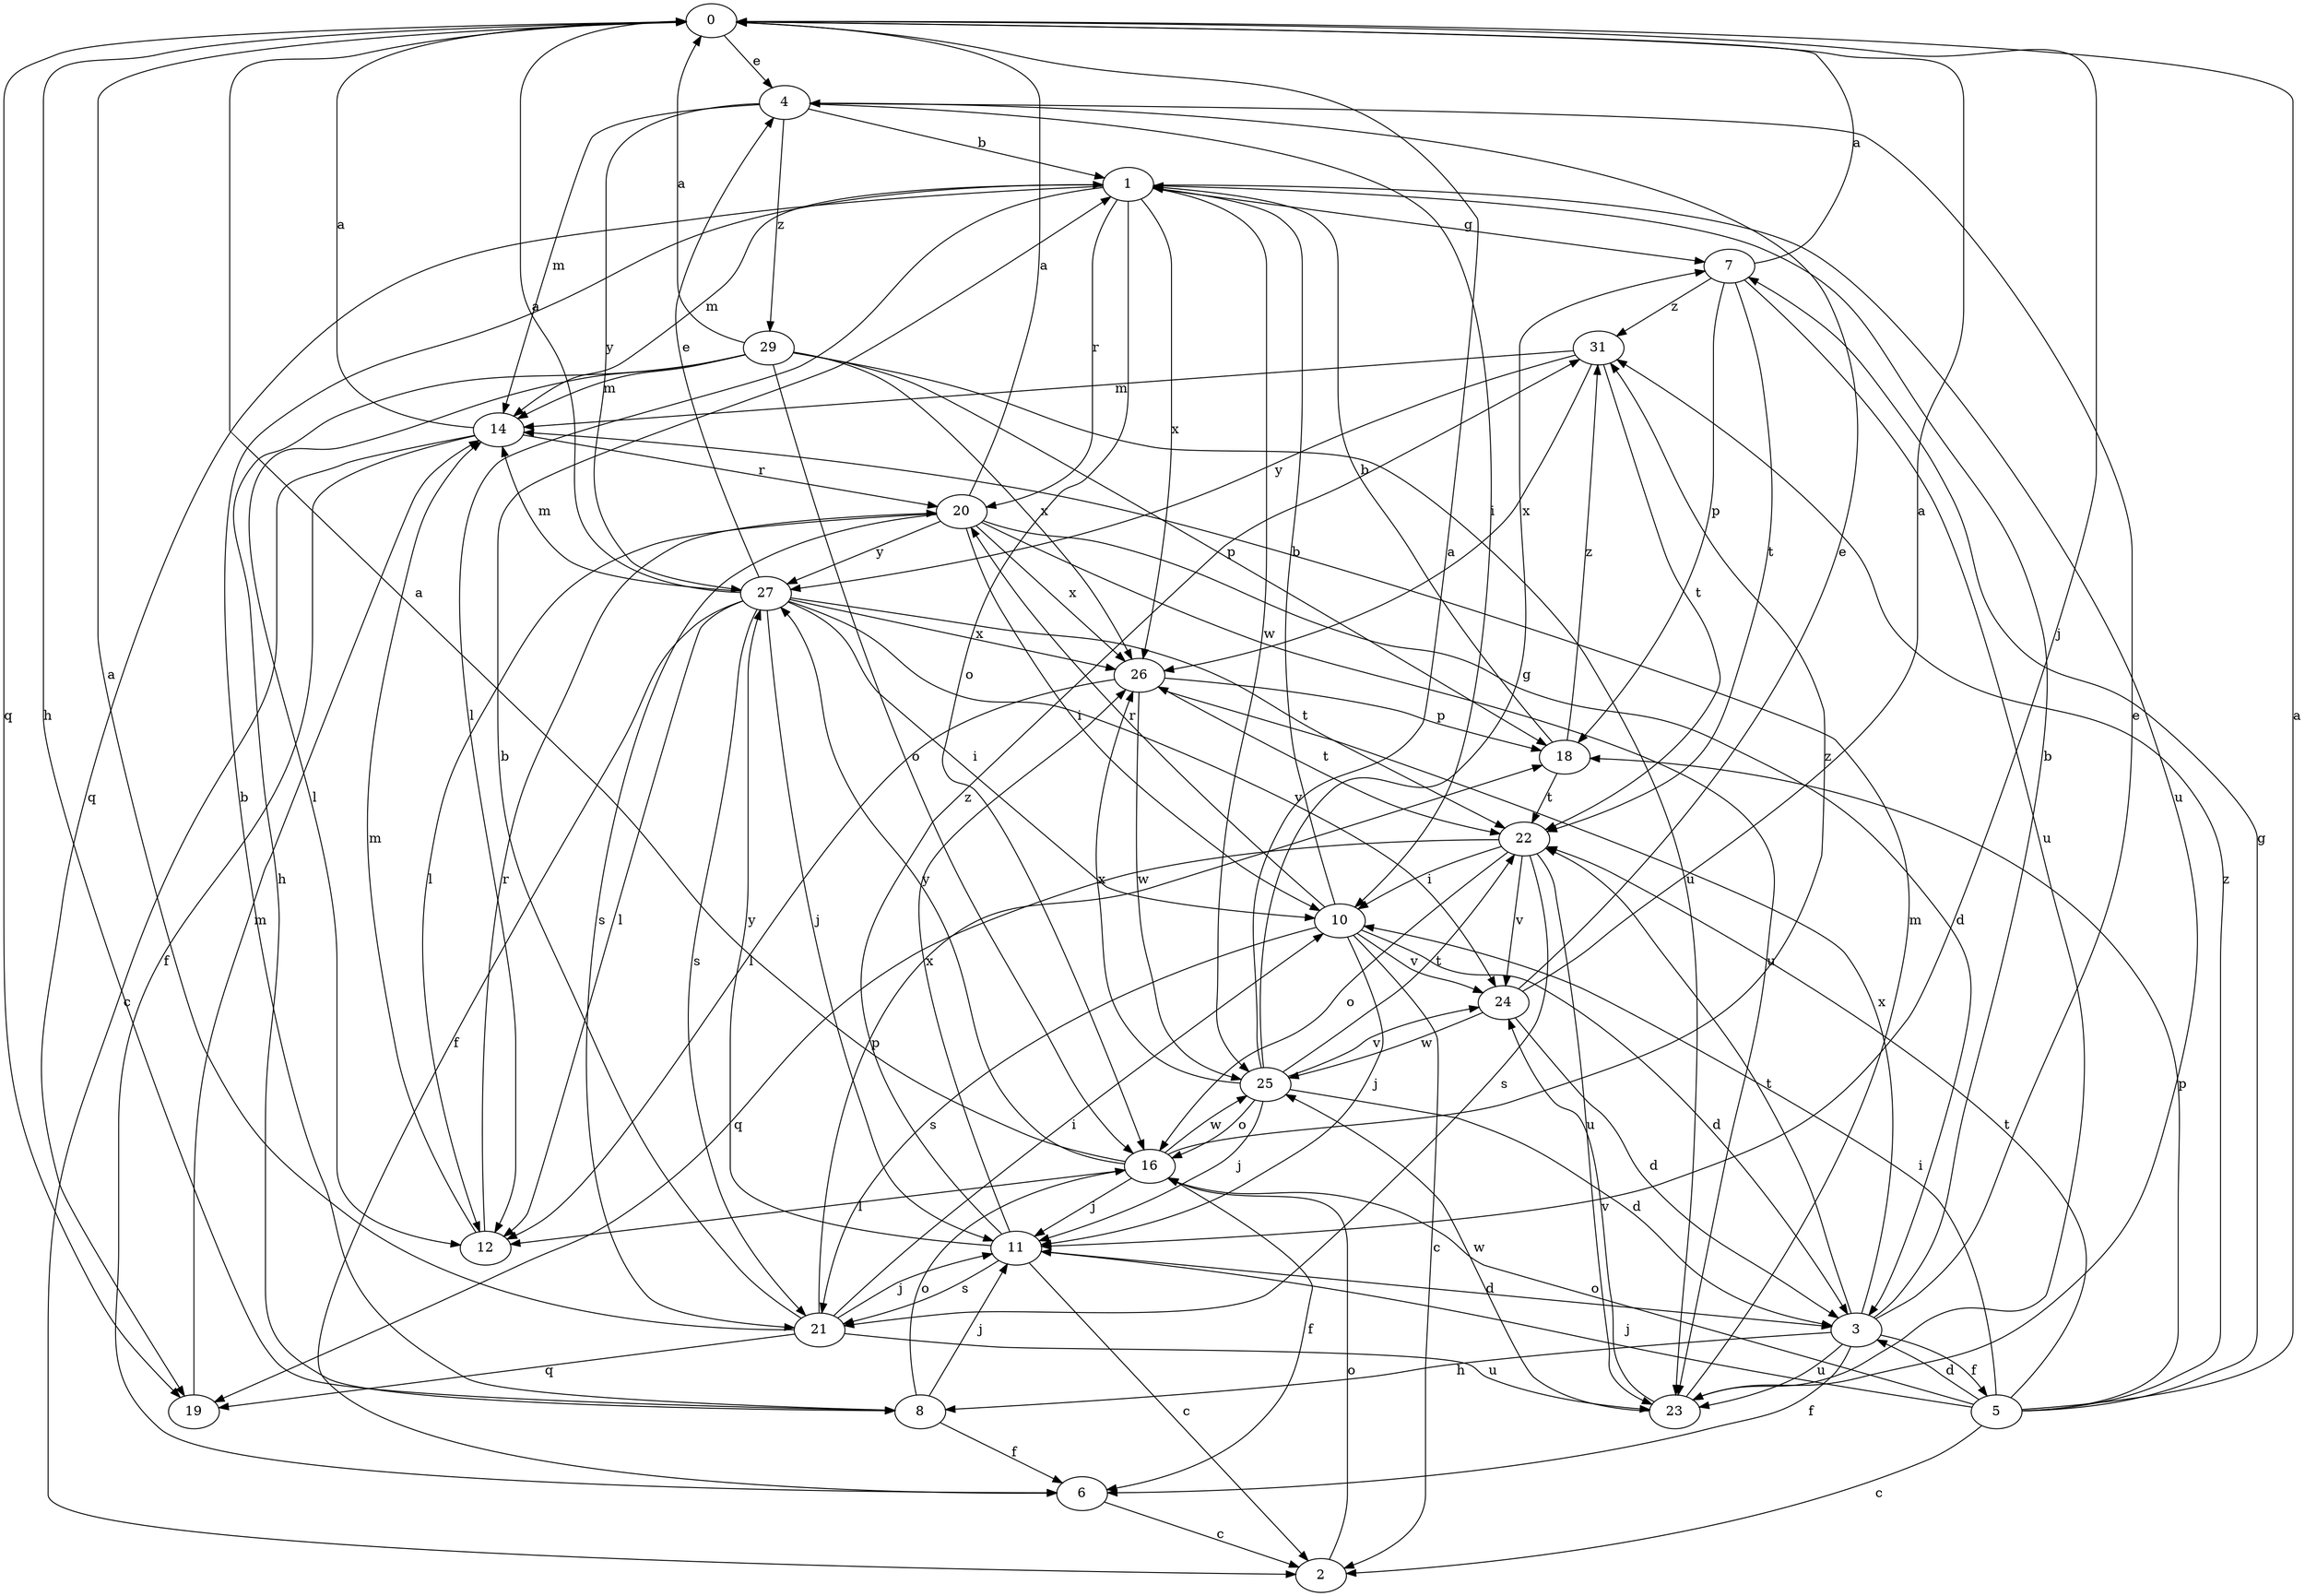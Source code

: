 strict digraph  {
0;
1;
2;
3;
4;
5;
6;
7;
8;
10;
11;
12;
14;
16;
18;
19;
20;
21;
22;
23;
24;
25;
26;
27;
29;
31;
0 -> 4  [label=e];
0 -> 8  [label=h];
0 -> 11  [label=j];
0 -> 19  [label=q];
1 -> 7  [label=g];
1 -> 12  [label=l];
1 -> 14  [label=m];
1 -> 16  [label=o];
1 -> 19  [label=q];
1 -> 20  [label=r];
1 -> 23  [label=u];
1 -> 25  [label=w];
1 -> 26  [label=x];
2 -> 16  [label=o];
3 -> 1  [label=b];
3 -> 4  [label=e];
3 -> 5  [label=f];
3 -> 6  [label=f];
3 -> 8  [label=h];
3 -> 22  [label=t];
3 -> 23  [label=u];
3 -> 26  [label=x];
4 -> 1  [label=b];
4 -> 10  [label=i];
4 -> 14  [label=m];
4 -> 27  [label=y];
4 -> 29  [label=z];
5 -> 0  [label=a];
5 -> 2  [label=c];
5 -> 3  [label=d];
5 -> 7  [label=g];
5 -> 10  [label=i];
5 -> 11  [label=j];
5 -> 16  [label=o];
5 -> 18  [label=p];
5 -> 22  [label=t];
5 -> 31  [label=z];
6 -> 2  [label=c];
7 -> 0  [label=a];
7 -> 18  [label=p];
7 -> 22  [label=t];
7 -> 23  [label=u];
7 -> 31  [label=z];
8 -> 1  [label=b];
8 -> 6  [label=f];
8 -> 11  [label=j];
8 -> 16  [label=o];
10 -> 1  [label=b];
10 -> 2  [label=c];
10 -> 3  [label=d];
10 -> 11  [label=j];
10 -> 20  [label=r];
10 -> 21  [label=s];
10 -> 24  [label=v];
11 -> 2  [label=c];
11 -> 3  [label=d];
11 -> 21  [label=s];
11 -> 26  [label=x];
11 -> 27  [label=y];
11 -> 31  [label=z];
12 -> 14  [label=m];
12 -> 20  [label=r];
14 -> 0  [label=a];
14 -> 2  [label=c];
14 -> 6  [label=f];
14 -> 20  [label=r];
16 -> 0  [label=a];
16 -> 6  [label=f];
16 -> 11  [label=j];
16 -> 12  [label=l];
16 -> 25  [label=w];
16 -> 27  [label=y];
16 -> 31  [label=z];
18 -> 1  [label=b];
18 -> 22  [label=t];
18 -> 31  [label=z];
19 -> 14  [label=m];
20 -> 0  [label=a];
20 -> 3  [label=d];
20 -> 10  [label=i];
20 -> 12  [label=l];
20 -> 21  [label=s];
20 -> 23  [label=u];
20 -> 26  [label=x];
20 -> 27  [label=y];
21 -> 0  [label=a];
21 -> 1  [label=b];
21 -> 10  [label=i];
21 -> 11  [label=j];
21 -> 18  [label=p];
21 -> 19  [label=q];
21 -> 23  [label=u];
22 -> 10  [label=i];
22 -> 16  [label=o];
22 -> 19  [label=q];
22 -> 21  [label=s];
22 -> 23  [label=u];
22 -> 24  [label=v];
23 -> 14  [label=m];
23 -> 24  [label=v];
23 -> 25  [label=w];
24 -> 0  [label=a];
24 -> 3  [label=d];
24 -> 4  [label=e];
24 -> 25  [label=w];
25 -> 0  [label=a];
25 -> 3  [label=d];
25 -> 7  [label=g];
25 -> 11  [label=j];
25 -> 16  [label=o];
25 -> 22  [label=t];
25 -> 24  [label=v];
25 -> 26  [label=x];
26 -> 12  [label=l];
26 -> 18  [label=p];
26 -> 22  [label=t];
26 -> 25  [label=w];
27 -> 0  [label=a];
27 -> 4  [label=e];
27 -> 6  [label=f];
27 -> 10  [label=i];
27 -> 11  [label=j];
27 -> 12  [label=l];
27 -> 14  [label=m];
27 -> 21  [label=s];
27 -> 22  [label=t];
27 -> 24  [label=v];
27 -> 26  [label=x];
29 -> 0  [label=a];
29 -> 8  [label=h];
29 -> 12  [label=l];
29 -> 14  [label=m];
29 -> 16  [label=o];
29 -> 18  [label=p];
29 -> 23  [label=u];
29 -> 26  [label=x];
31 -> 14  [label=m];
31 -> 22  [label=t];
31 -> 26  [label=x];
31 -> 27  [label=y];
}
